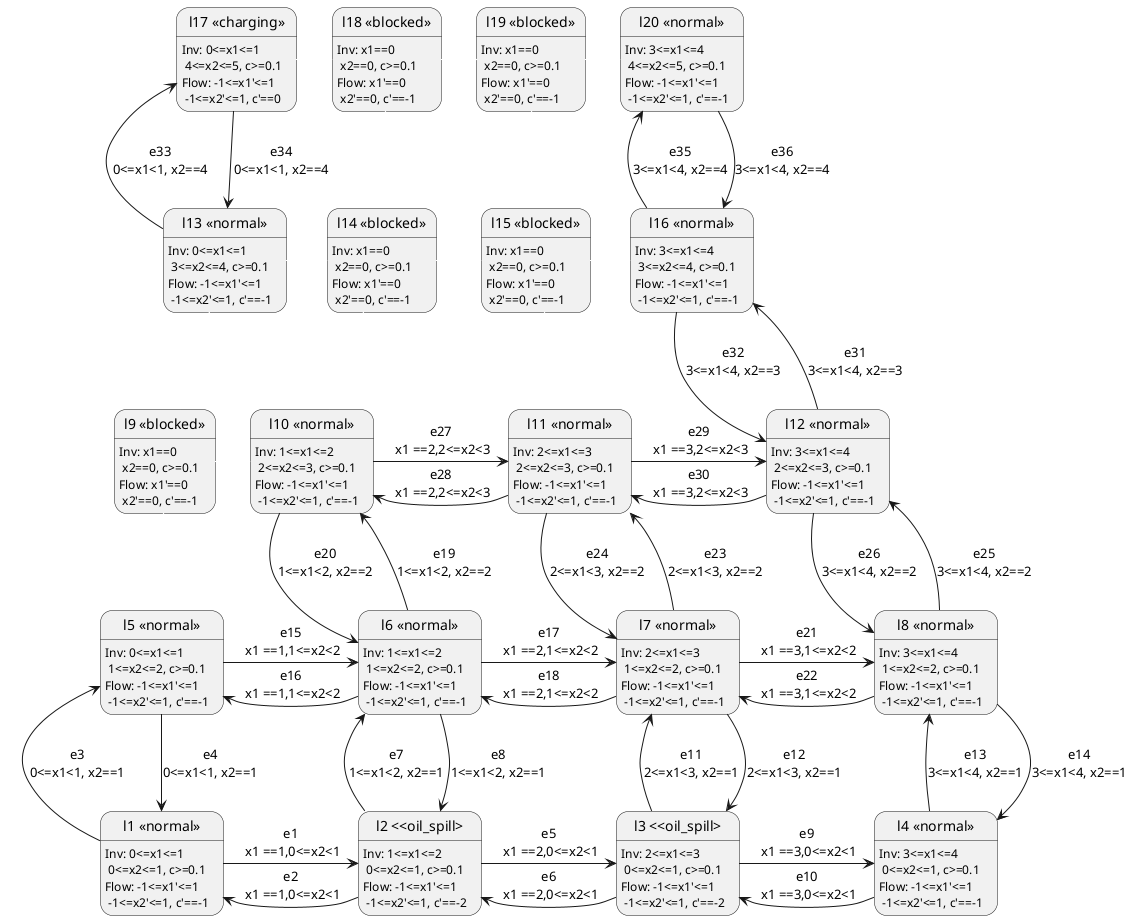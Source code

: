 @startuml unsat_model_15.puml
skinparam state {
  BackgroundColor<<normal>> White
  BackgroundColor<<barrier>> Red
  BackgroundColor<<oil_spill>> Yellow
  BackgroundColor<<charging>> Green
}

state "l1 <<normal>>" as loc1:Inv: 0<=x1<=1\n 0<=x2<=1, c>=0.1\nFlow: -1<=x1'<=1 \n -1<=x2'<=1, c'==-1
state "l2 <<oil_spill>" as loc2:Inv: 1<=x1<=2\n 0<=x2<=1, c>=0.1\nFlow: -1<=x1'<=1 \n -1<=x2'<=1, c'==-2
state "l3 <<oil_spill>" as loc3:Inv: 2<=x1<=3\n 0<=x2<=1, c>=0.1\nFlow: -1<=x1'<=1 \n -1<=x2'<=1, c'==-2
state "l4 <<normal>>" as loc4:Inv: 3<=x1<=4\n 0<=x2<=1, c>=0.1\nFlow: -1<=x1'<=1 \n -1<=x2'<=1, c'==-1
state "l5 <<normal>>" as loc5:Inv: 0<=x1<=1\n 1<=x2<=2, c>=0.1\nFlow: -1<=x1'<=1 \n -1<=x2'<=1, c'==-1
state "l6 <<normal>>" as loc6:Inv: 1<=x1<=2\n 1<=x2<=2, c>=0.1\nFlow: -1<=x1'<=1 \n -1<=x2'<=1, c'==-1
state "l7 <<normal>>" as loc7:Inv: 2<=x1<=3\n 1<=x2<=2, c>=0.1\nFlow: -1<=x1'<=1 \n -1<=x2'<=1, c'==-1
state "l8 <<normal>>" as loc8:Inv: 3<=x1<=4\n 1<=x2<=2, c>=0.1\nFlow: -1<=x1'<=1 \n -1<=x2'<=1, c'==-1
state "l9 <<blocked>>" as loc9:Inv: x1==0 \n x2==0, c>=0.1\nFlow: x1'==0 \n x2'==0, c'==-1
state "l10 <<normal>>" as loc10:Inv: 1<=x1<=2\n 2<=x2<=3, c>=0.1\nFlow: -1<=x1'<=1 \n -1<=x2'<=1, c'==-1
state "l11 <<normal>>" as loc11:Inv: 2<=x1<=3\n 2<=x2<=3, c>=0.1\nFlow: -1<=x1'<=1 \n -1<=x2'<=1, c'==-1
state "l12 <<normal>>" as loc12:Inv: 3<=x1<=4\n 2<=x2<=3, c>=0.1\nFlow: -1<=x1'<=1 \n -1<=x2'<=1, c'==-1
state "l13 <<normal>>" as loc13:Inv: 0<=x1<=1\n 3<=x2<=4, c>=0.1\nFlow: -1<=x1'<=1 \n -1<=x2'<=1, c'==-1
state "l14 <<blocked>>" as loc14:Inv: x1==0 \n x2==0, c>=0.1\nFlow: x1'==0 \n x2'==0, c'==-1
state "l15 <<blocked>>" as loc15:Inv: x1==0 \n x2==0, c>=0.1\nFlow: x1'==0 \n x2'==0, c'==-1
state "l16 <<normal>>" as loc16:Inv: 3<=x1<=4\n 3<=x2<=4, c>=0.1\nFlow: -1<=x1'<=1 \n -1<=x2'<=1, c'==-1
state "l17 <<charging>>" as loc17:Inv: 0<=x1<=1\n 4<=x2<=5, c>=0.1\nFlow: -1<=x1'<=1 \n -1<=x2'<=1, c'==0
state "l18 <<blocked>>" as loc18:Inv: x1==0 \n x2==0, c>=0.1\nFlow: x1'==0 \n x2'==0, c'==-1
state "l19 <<blocked>>" as loc19:Inv: x1==0 \n x2==0, c>=0.1\nFlow: x1'==0 \n x2'==0, c'==-1
state "l20 <<normal>>" as loc20:Inv: 3<=x1<=4\n 4<=x2<=5, c>=0.1\nFlow: -1<=x1'<=1 \n -1<=x2'<=1, c'==-1

loc1 -right-> loc2: e1\n x1 ==1,0<=x2<1
loc2 -left-> loc1: e2\n x1 ==1,0<=x2<1
loc1 -up-> loc5: e3\n0<=x1<1, x2==1
loc5 -down-> loc1: e4\n0<=x1<1, x2==1
loc2 -right-> loc3: e5\n x1 ==2,0<=x2<1
loc3 -left-> loc2: e6\n x1 ==2,0<=x2<1
loc2 -up-> loc6: e7\n1<=x1<2, x2==1
loc6 -down-> loc2: e8\n1<=x1<2, x2==1
loc3 -right-> loc4: e9\n x1 ==3,0<=x2<1
loc4 -left-> loc3: e10\n x1 ==3,0<=x2<1
loc3 -up-> loc7: e11\n2<=x1<3, x2==1
loc7 -down-> loc3: e12\n2<=x1<3, x2==1
loc4 -up-> loc8: e13\n3<=x1<4, x2==1
loc8 -down-> loc4: e14\n3<=x1<4, x2==1
loc5 -right-> loc6: e15\n x1 ==1,1<=x2<2
loc6 -left-> loc5: e16\n x1 ==1,1<=x2<2
loc5-up[#white]->loc9
loc6 -right-> loc7: e17\n x1 ==2,1<=x2<2
loc7 -left-> loc6: e18\n x1 ==2,1<=x2<2
loc6 -up-> loc10: e19\n1<=x1<2, x2==2
loc10 -down-> loc6: e20\n1<=x1<2, x2==2
loc7 -right-> loc8: e21\n x1 ==3,1<=x2<2
loc8 -left-> loc7: e22\n x1 ==3,1<=x2<2
loc7 -up-> loc11: e23\n2<=x1<3, x2==2
loc11 -down-> loc7: e24\n2<=x1<3, x2==2
loc8 -up-> loc12: e25\n3<=x1<4, x2==2
loc12 -down-> loc8: e26\n3<=x1<4, x2==2
loc9-right[#white]->loc10
loc9-up[#white]->loc13
loc10 -right-> loc11: e27\n x1 ==2,2<=x2<3
loc11 -left-> loc10: e28\n x1 ==2,2<=x2<3
loc10-up[#white]->loc14
loc11 -right-> loc12: e29\n x1 ==3,2<=x2<3
loc12 -left-> loc11: e30\n x1 ==3,2<=x2<3
loc11-up[#white]->loc15
loc12 -up-> loc16: e31\n3<=x1<4, x2==3
loc16 -down-> loc12: e32\n3<=x1<4, x2==3
loc13-right[#white]->loc14
loc13 -up-> loc17: e33\n0<=x1<1, x2==4
loc17 -down-> loc13: e34\n0<=x1<1, x2==4
loc14-right[#white]->loc15
loc14-up[#white]->loc18
loc15-right[#white]->loc16
loc15-up[#white]->loc19
loc16 -up-> loc20: e35\n3<=x1<4, x2==4
loc20 -down-> loc16: e36\n3<=x1<4, x2==4
loc17-right[#white]->loc18
loc18-right[#white]->loc19
loc19-right[#white]->loc20
@enduml
